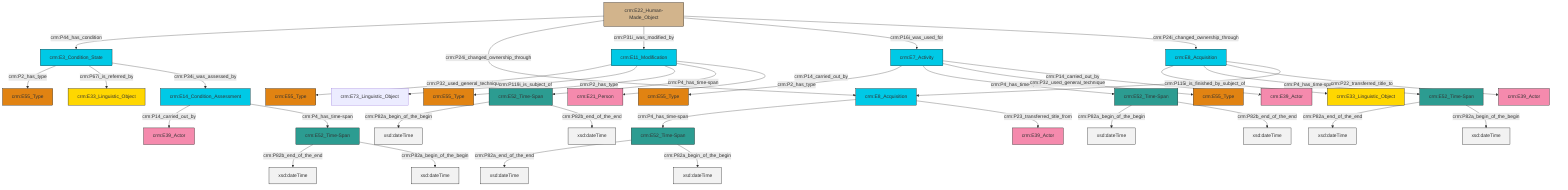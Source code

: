 graph TD
classDef Literal fill:#f2f2f2,stroke:#000000;
classDef CRM_Entity fill:#FFFFFF,stroke:#000000;
classDef Temporal_Entity fill:#00C9E6, stroke:#000000;
classDef Type fill:#E18312, stroke:#000000;
classDef Time-Span fill:#2C9C91, stroke:#000000;
classDef Appellation fill:#FFEB7F, stroke:#000000;
classDef Place fill:#008836, stroke:#000000;
classDef Persistent_Item fill:#B266B2, stroke:#000000;
classDef Conceptual_Object fill:#FFD700, stroke:#000000;
classDef Physical_Thing fill:#D2B48C, stroke:#000000;
classDef Actor fill:#f58aad, stroke:#000000;
classDef PC_Classes fill:#4ce600, stroke:#000000;
classDef Multi fill:#cccccc,stroke:#000000;

0["crm:E52_Time-Span"]:::Time-Span -->|crm:P82a_end_of_the_end| 1[xsd:dateTime]:::Literal
2["crm:E3_Condition_State"]:::Temporal_Entity -->|crm:P2_has_type| 3["crm:E55_Type"]:::Type
4["crm:E8_Acquisition"]:::Temporal_Entity -->|crm:P129i_is_subject_of| 5["crm:E33_Linguistic_Object"]:::Conceptual_Object
13["crm:E52_Time-Span"]:::Time-Span -->|crm:P82a_end_of_the_end| 15[xsd:dateTime]:::Literal
4["crm:E8_Acquisition"]:::Temporal_Entity -->|crm:P4_has_time-span| 13["crm:E52_Time-Span"]:::Time-Span
19["crm:E22_Human-Made_Object"]:::Physical_Thing -->|crm:P44_has_condition| 2["crm:E3_Condition_State"]:::Temporal_Entity
4["crm:E8_Acquisition"]:::Temporal_Entity -->|crm:P22_transferred_title_to| 23["crm:E39_Actor"]:::Actor
24["crm:E52_Time-Span"]:::Time-Span -->|crm:P82a_begin_of_the_begin| 25[xsd:dateTime]:::Literal
19["crm:E22_Human-Made_Object"]:::Physical_Thing -->|crm:P24i_changed_ownership_through| 26["crm:E8_Acquisition"]:::Temporal_Entity
27["crm:E7_Activity"]:::Temporal_Entity -->|crm:P2_has_type| 28["crm:E55_Type"]:::Type
30["crm:E11_Modification"]:::Temporal_Entity -->|crm:P32_used_general_technique| 9["crm:E55_Type"]:::Type
31["crm:E52_Time-Span"]:::Time-Span -->|crm:P82a_begin_of_the_begin| 32[xsd:dateTime]:::Literal
0["crm:E52_Time-Span"]:::Time-Span -->|crm:P82a_begin_of_the_begin| 33[xsd:dateTime]:::Literal
30["crm:E11_Modification"]:::Temporal_Entity -->|crm:P119i_is_subject_of| 34["crm:E73_Linguistic_Object"]:::Default
36["crm:E14_Condition_Assessment"]:::Temporal_Entity -->|crm:P14_carried_out_by| 37["crm:E39_Actor"]:::Actor
2["crm:E3_Condition_State"]:::Temporal_Entity -->|crm:P67i_is_referred_by| 39["crm:E33_Linguistic_Object"]:::Conceptual_Object
40["crm:E52_Time-Span"]:::Time-Span -->|crm:P82b_end_of_the_end| 41[xsd:dateTime]:::Literal
36["crm:E14_Condition_Assessment"]:::Temporal_Entity -->|crm:P4_has_time-span| 40["crm:E52_Time-Span"]:::Time-Span
26["crm:E8_Acquisition"]:::Temporal_Entity -->|crm:P4_has_time-span| 0["crm:E52_Time-Span"]:::Time-Span
27["crm:E7_Activity"]:::Temporal_Entity -->|crm:P4_has_time-span| 24["crm:E52_Time-Span"]:::Time-Span
27["crm:E7_Activity"]:::Temporal_Entity -->|crm:P32_used_general_technique| 20["crm:E55_Type"]:::Type
30["crm:E11_Modification"]:::Temporal_Entity -->|crm:P2_has_type| 17["crm:E55_Type"]:::Type
19["crm:E22_Human-Made_Object"]:::Physical_Thing -->|crm:P31i_was_modified_by| 30["crm:E11_Modification"]:::Temporal_Entity
19["crm:E22_Human-Made_Object"]:::Physical_Thing -->|crm:P16i_was_used_for| 27["crm:E7_Activity"]:::Temporal_Entity
30["crm:E11_Modification"]:::Temporal_Entity -->|crm:P4_has_time-span| 31["crm:E52_Time-Span"]:::Time-Span
13["crm:E52_Time-Span"]:::Time-Span -->|crm:P82a_begin_of_the_begin| 49[xsd:dateTime]:::Literal
4["crm:E8_Acquisition"]:::Temporal_Entity -->|crm:P115i_is_finished_by| 26["crm:E8_Acquisition"]:::Temporal_Entity
26["crm:E8_Acquisition"]:::Temporal_Entity -->|crm:P23_transferred_title_from| 7["crm:E39_Actor"]:::Actor
24["crm:E52_Time-Span"]:::Time-Span -->|crm:P82b_end_of_the_end| 52[xsd:dateTime]:::Literal
27["crm:E7_Activity"]:::Temporal_Entity -->|crm:P14_carried_out_by| 50["crm:E39_Actor"]:::Actor
2["crm:E3_Condition_State"]:::Temporal_Entity -->|crm:P34i_was_assessed_by| 36["crm:E14_Condition_Assessment"]:::Temporal_Entity
31["crm:E52_Time-Span"]:::Time-Span -->|crm:P82b_end_of_the_end| 58[xsd:dateTime]:::Literal
40["crm:E52_Time-Span"]:::Time-Span -->|crm:P82a_begin_of_the_begin| 59[xsd:dateTime]:::Literal
30["crm:E11_Modification"]:::Temporal_Entity -->|crm:P14_carried_out_by| 11["crm:E21_Person"]:::Actor
19["crm:E22_Human-Made_Object"]:::Physical_Thing -->|crm:P24i_changed_ownership_through| 4["crm:E8_Acquisition"]:::Temporal_Entity